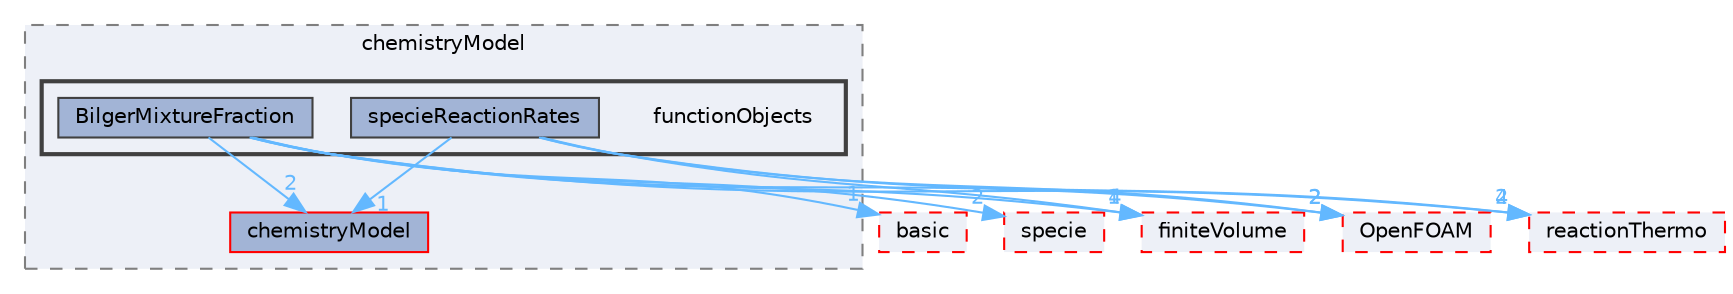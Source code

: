 digraph "src/thermophysicalModels/chemistryModel/functionObjects"
{
 // LATEX_PDF_SIZE
  bgcolor="transparent";
  edge [fontname=Helvetica,fontsize=10,labelfontname=Helvetica,labelfontsize=10];
  node [fontname=Helvetica,fontsize=10,shape=box,height=0.2,width=0.4];
  compound=true
  subgraph clusterdir_1d2615a04667ebfe9c88383cd1b75f4e {
    graph [ bgcolor="#edf0f7", pencolor="grey50", label="chemistryModel", fontname=Helvetica,fontsize=10 style="filled,dashed", URL="dir_1d2615a04667ebfe9c88383cd1b75f4e.html",tooltip=""]
  dir_c571401ccb489c71ff21e08e929f4e25 [label="chemistryModel", fillcolor="#a2b4d6", color="red", style="filled", URL="dir_c571401ccb489c71ff21e08e929f4e25.html",tooltip=""];
  subgraph clusterdir_2e22ab82575f66235534fc025c0631b8 {
    graph [ bgcolor="#edf0f7", pencolor="grey25", label="", fontname=Helvetica,fontsize=10 style="filled,bold", URL="dir_2e22ab82575f66235534fc025c0631b8.html",tooltip=""]
    dir_2e22ab82575f66235534fc025c0631b8 [shape=plaintext, label="functionObjects"];
  dir_5d4c74eb2b77dfd32f67d482ca198847 [label="BilgerMixtureFraction", fillcolor="#a2b4d6", color="grey25", style="filled", URL="dir_5d4c74eb2b77dfd32f67d482ca198847.html",tooltip=""];
  dir_187e8e6a9de4aa8435fbb9e7ba2cde5a [label="specieReactionRates", fillcolor="#a2b4d6", color="grey25", style="filled", URL="dir_187e8e6a9de4aa8435fbb9e7ba2cde5a.html",tooltip=""];
  }
  }
  dir_38cb9973e0eaf6834e10b18bff965c4b [label="basic", fillcolor="#edf0f7", color="red", style="filled,dashed", URL="dir_38cb9973e0eaf6834e10b18bff965c4b.html",tooltip=""];
  dir_5c4bf53b114f4c9237cd4ef0431fc9bd [label="specie", fillcolor="#edf0f7", color="red", style="filled,dashed", URL="dir_5c4bf53b114f4c9237cd4ef0431fc9bd.html",tooltip=""];
  dir_87c7a4a86ffb283740ec390ea55551cb [label="reactionThermo", fillcolor="#edf0f7", color="red", style="filled,dashed", URL="dir_87c7a4a86ffb283740ec390ea55551cb.html",tooltip=""];
  dir_9bd15774b555cf7259a6fa18f99fe99b [label="finiteVolume", fillcolor="#edf0f7", color="red", style="filled,dashed", URL="dir_9bd15774b555cf7259a6fa18f99fe99b.html",tooltip=""];
  dir_c5473ff19b20e6ec4dfe5c310b3778a8 [label="OpenFOAM", fillcolor="#edf0f7", color="red", style="filled,dashed", URL="dir_c5473ff19b20e6ec4dfe5c310b3778a8.html",tooltip=""];
  dir_5d4c74eb2b77dfd32f67d482ca198847->dir_38cb9973e0eaf6834e10b18bff965c4b [headlabel="1", labeldistance=1.5 headhref="dir_000263_000219.html" href="dir_000263_000219.html" color="steelblue1" fontcolor="steelblue1"];
  dir_5d4c74eb2b77dfd32f67d482ca198847->dir_5c4bf53b114f4c9237cd4ef0431fc9bd [headlabel="2", labeldistance=1.5 headhref="dir_000263_003683.html" href="dir_000263_003683.html" color="steelblue1" fontcolor="steelblue1"];
  dir_5d4c74eb2b77dfd32f67d482ca198847->dir_87c7a4a86ffb283740ec390ea55551cb [headlabel="4", labeldistance=1.5 headhref="dir_000263_003245.html" href="dir_000263_003245.html" color="steelblue1" fontcolor="steelblue1"];
  dir_5d4c74eb2b77dfd32f67d482ca198847->dir_9bd15774b555cf7259a6fa18f99fe99b [headlabel="1", labeldistance=1.5 headhref="dir_000263_001387.html" href="dir_000263_001387.html" color="steelblue1" fontcolor="steelblue1"];
  dir_5d4c74eb2b77dfd32f67d482ca198847->dir_c5473ff19b20e6ec4dfe5c310b3778a8 [headlabel="2", labeldistance=1.5 headhref="dir_000263_002695.html" href="dir_000263_002695.html" color="steelblue1" fontcolor="steelblue1"];
  dir_5d4c74eb2b77dfd32f67d482ca198847->dir_c571401ccb489c71ff21e08e929f4e25 [headlabel="2", labeldistance=1.5 headhref="dir_000263_000470.html" href="dir_000263_000470.html" color="steelblue1" fontcolor="steelblue1"];
  dir_187e8e6a9de4aa8435fbb9e7ba2cde5a->dir_87c7a4a86ffb283740ec390ea55551cb [headlabel="2", labeldistance=1.5 headhref="dir_003687_003245.html" href="dir_003687_003245.html" color="steelblue1" fontcolor="steelblue1"];
  dir_187e8e6a9de4aa8435fbb9e7ba2cde5a->dir_9bd15774b555cf7259a6fa18f99fe99b [headlabel="4", labeldistance=1.5 headhref="dir_003687_001387.html" href="dir_003687_001387.html" color="steelblue1" fontcolor="steelblue1"];
  dir_187e8e6a9de4aa8435fbb9e7ba2cde5a->dir_c5473ff19b20e6ec4dfe5c310b3778a8 [headlabel="2", labeldistance=1.5 headhref="dir_003687_002695.html" href="dir_003687_002695.html" color="steelblue1" fontcolor="steelblue1"];
  dir_187e8e6a9de4aa8435fbb9e7ba2cde5a->dir_c571401ccb489c71ff21e08e929f4e25 [headlabel="1", labeldistance=1.5 headhref="dir_003687_000470.html" href="dir_003687_000470.html" color="steelblue1" fontcolor="steelblue1"];
}

